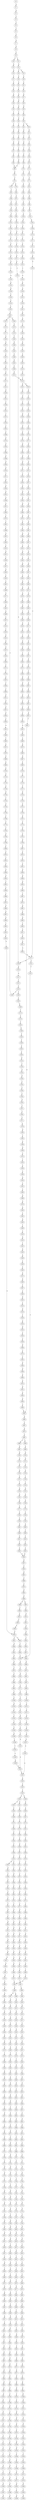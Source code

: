 strict digraph  {
	S0 -> S1 [ label = A ];
	S1 -> S2 [ label = A ];
	S2 -> S3 [ label = C ];
	S3 -> S4 [ label = T ];
	S4 -> S5 [ label = T ];
	S5 -> S6 [ label = C ];
	S6 -> S7 [ label = A ];
	S7 -> S8 [ label = A ];
	S8 -> S9 [ label = C ];
	S9 -> S10 [ label = C ];
	S9 -> S11 [ label = T ];
	S10 -> S12 [ label = G ];
	S11 -> S13 [ label = G ];
	S12 -> S14 [ label = G ];
	S13 -> S15 [ label = G ];
	S13 -> S16 [ label = C ];
	S14 -> S17 [ label = C ];
	S15 -> S18 [ label = C ];
	S16 -> S19 [ label = C ];
	S17 -> S20 [ label = C ];
	S18 -> S21 [ label = C ];
	S19 -> S22 [ label = C ];
	S20 -> S23 [ label = C ];
	S21 -> S24 [ label = C ];
	S22 -> S25 [ label = T ];
	S23 -> S26 [ label = A ];
	S24 -> S27 [ label = A ];
	S25 -> S28 [ label = A ];
	S26 -> S29 [ label = G ];
	S27 -> S30 [ label = G ];
	S28 -> S31 [ label = G ];
	S29 -> S32 [ label = T ];
	S30 -> S33 [ label = G ];
	S31 -> S34 [ label = G ];
	S32 -> S35 [ label = T ];
	S33 -> S36 [ label = T ];
	S34 -> S37 [ label = T ];
	S35 -> S38 [ label = G ];
	S36 -> S39 [ label = G ];
	S37 -> S40 [ label = G ];
	S38 -> S41 [ label = T ];
	S39 -> S42 [ label = C ];
	S39 -> S43 [ label = G ];
	S40 -> S44 [ label = T ];
	S41 -> S45 [ label = G ];
	S42 -> S46 [ label = G ];
	S43 -> S47 [ label = G ];
	S44 -> S48 [ label = G ];
	S45 -> S49 [ label = C ];
	S46 -> S50 [ label = C ];
	S47 -> S51 [ label = C ];
	S48 -> S52 [ label = C ];
	S49 -> S53 [ label = G ];
	S50 -> S54 [ label = G ];
	S51 -> S55 [ label = T ];
	S52 -> S56 [ label = G ];
	S53 -> S57 [ label = T ];
	S54 -> S58 [ label = T ];
	S55 -> S59 [ label = T ];
	S56 -> S60 [ label = T ];
	S57 -> S61 [ label = C ];
	S58 -> S62 [ label = C ];
	S59 -> S63 [ label = C ];
	S60 -> S64 [ label = C ];
	S61 -> S65 [ label = G ];
	S62 -> S66 [ label = G ];
	S63 -> S67 [ label = G ];
	S64 -> S68 [ label = G ];
	S65 -> S69 [ label = A ];
	S66 -> S70 [ label = T ];
	S67 -> S71 [ label = A ];
	S68 -> S69 [ label = A ];
	S69 -> S72 [ label = A ];
	S70 -> S73 [ label = G ];
	S71 -> S74 [ label = A ];
	S72 -> S75 [ label = C ];
	S73 -> S76 [ label = C ];
	S74 -> S77 [ label = C ];
	S75 -> S78 [ label = C ];
	S75 -> S79 [ label = A ];
	S76 -> S80 [ label = A ];
	S77 -> S81 [ label = A ];
	S78 -> S82 [ label = T ];
	S79 -> S83 [ label = C ];
	S80 -> S84 [ label = T ];
	S81 -> S85 [ label = C ];
	S82 -> S86 [ label = T ];
	S83 -> S87 [ label = C ];
	S84 -> S88 [ label = C ];
	S85 -> S89 [ label = G ];
	S86 -> S90 [ label = C ];
	S87 -> S91 [ label = C ];
	S88 -> S92 [ label = C ];
	S89 -> S93 [ label = C ];
	S90 -> S94 [ label = G ];
	S91 -> S95 [ label = G ];
	S92 -> S96 [ label = G ];
	S93 -> S97 [ label = G ];
	S94 -> S98 [ label = T ];
	S95 -> S99 [ label = T ];
	S96 -> S100 [ label = C ];
	S97 -> S101 [ label = C ];
	S98 -> S102 [ label = A ];
	S99 -> S103 [ label = A ];
	S100 -> S104 [ label = A ];
	S101 -> S105 [ label = A ];
	S102 -> S106 [ label = C ];
	S103 -> S107 [ label = C ];
	S104 -> S108 [ label = C ];
	S105 -> S109 [ label = C ];
	S106 -> S110 [ label = T ];
	S107 -> S111 [ label = G ];
	S108 -> S112 [ label = G ];
	S109 -> S113 [ label = G ];
	S110 -> S114 [ label = T ];
	S111 -> S115 [ label = T ];
	S112 -> S116 [ label = T ];
	S113 -> S117 [ label = T ];
	S114 -> S118 [ label = C ];
	S115 -> S119 [ label = C ];
	S116 -> S120 [ label = C ];
	S117 -> S121 [ label = C ];
	S118 -> S122 [ label = A ];
	S119 -> S123 [ label = C ];
	S120 -> S124 [ label = G ];
	S121 -> S125 [ label = C ];
	S122 -> S126 [ label = A ];
	S123 -> S127 [ label = A ];
	S124 -> S128 [ label = A ];
	S125 -> S129 [ label = A ];
	S126 -> S130 [ label = G ];
	S127 -> S131 [ label = G ];
	S128 -> S132 [ label = G ];
	S129 -> S133 [ label = G ];
	S130 -> S134 [ label = C ];
	S131 -> S135 [ label = C ];
	S132 -> S136 [ label = C ];
	S133 -> S137 [ label = C ];
	S134 -> S138 [ label = G ];
	S135 -> S139 [ label = G ];
	S136 -> S140 [ label = G ];
	S137 -> S141 [ label = T ];
	S137 -> S139 [ label = G ];
	S138 -> S142 [ label = A ];
	S139 -> S143 [ label = A ];
	S140 -> S144 [ label = A ];
	S141 -> S145 [ label = T ];
	S142 -> S146 [ label = G ];
	S143 -> S147 [ label = G ];
	S144 -> S148 [ label = G ];
	S145 -> S149 [ label = C ];
	S146 -> S150 [ label = T ];
	S147 -> S151 [ label = T ];
	S148 -> S152 [ label = T ];
	S149 -> S153 [ label = A ];
	S150 -> S154 [ label = C ];
	S151 -> S155 [ label = C ];
	S152 -> S156 [ label = C ];
	S153 -> S157 [ label = C ];
	S154 -> S158 [ label = C ];
	S155 -> S159 [ label = C ];
	S155 -> S160 [ label = T ];
	S156 -> S161 [ label = G ];
	S157 -> S162 [ label = G ];
	S158 -> S163 [ label = C ];
	S159 -> S163 [ label = C ];
	S160 -> S164 [ label = C ];
	S161 -> S165 [ label = A ];
	S162 -> S166 [ label = C ];
	S163 -> S167 [ label = T ];
	S163 -> S168 [ label = G ];
	S164 -> S169 [ label = G ];
	S165 -> S170 [ label = A ];
	S166 -> S171 [ label = C ];
	S167 -> S172 [ label = C ];
	S168 -> S173 [ label = C ];
	S169 -> S174 [ label = T ];
	S170 -> S175 [ label = C ];
	S171 -> S176 [ label = C ];
	S172 -> S177 [ label = C ];
	S173 -> S178 [ label = C ];
	S174 -> S179 [ label = C ];
	S175 -> S180 [ label = C ];
	S176 -> S181 [ label = T ];
	S177 -> S182 [ label = G ];
	S178 -> S183 [ label = T ];
	S179 -> S184 [ label = T ];
	S180 -> S185 [ label = T ];
	S181 -> S186 [ label = T ];
	S182 -> S187 [ label = G ];
	S183 -> S188 [ label = G ];
	S184 -> S189 [ label = G ];
	S185 -> S190 [ label = G ];
	S186 -> S191 [ label = C ];
	S187 -> S192 [ label = T ];
	S188 -> S193 [ label = T ];
	S189 -> S194 [ label = T ];
	S190 -> S195 [ label = T ];
	S191 -> S196 [ label = A ];
	S192 -> S197 [ label = C ];
	S193 -> S198 [ label = C ];
	S194 -> S199 [ label = T ];
	S195 -> S200 [ label = C ];
	S196 -> S201 [ label = T ];
	S197 -> S202 [ label = T ];
	S198 -> S203 [ label = G ];
	S199 -> S204 [ label = C ];
	S200 -> S205 [ label = G ];
	S201 -> S206 [ label = C ];
	S202 -> S207 [ label = G ];
	S203 -> S208 [ label = C ];
	S204 -> S209 [ label = C ];
	S205 -> S210 [ label = C ];
	S206 -> S211 [ label = C ];
	S207 -> S212 [ label = G ];
	S208 -> S213 [ label = G ];
	S209 -> S214 [ label = G ];
	S210 -> S215 [ label = G ];
	S211 -> S216 [ label = A ];
	S212 -> S217 [ label = A ];
	S213 -> S218 [ label = C ];
	S214 -> S219 [ label = T ];
	S215 -> S218 [ label = C ];
	S216 -> S220 [ label = G ];
	S217 -> S221 [ label = G ];
	S218 -> S222 [ label = G ];
	S218 -> S223 [ label = A ];
	S219 -> S224 [ label = G ];
	S220 -> S225 [ label = A ];
	S221 -> S226 [ label = G ];
	S222 -> S227 [ label = A ];
	S223 -> S228 [ label = A ];
	S224 -> S229 [ label = G ];
	S225 -> S230 [ label = A ];
	S226 -> S231 [ label = G ];
	S227 -> S232 [ label = G ];
	S228 -> S233 [ label = C ];
	S229 -> S234 [ label = C ];
	S230 -> S235 [ label = C ];
	S231 -> S236 [ label = T ];
	S232 -> S237 [ label = C ];
	S233 -> S238 [ label = C ];
	S234 -> S239 [ label = C ];
	S235 -> S240 [ label = C ];
	S236 -> S241 [ label = G ];
	S237 -> S242 [ label = A ];
	S238 -> S243 [ label = C ];
	S239 -> S244 [ label = C ];
	S240 -> S245 [ label = A ];
	S240 -> S246 [ label = G ];
	S241 -> S247 [ label = T ];
	S242 -> S248 [ label = G ];
	S243 -> S249 [ label = G ];
	S244 -> S250 [ label = G ];
	S245 -> S251 [ label = G ];
	S245 -> S252 [ label = C ];
	S246 -> S253 [ label = G ];
	S247 -> S254 [ label = T ];
	S248 -> S255 [ label = T ];
	S249 -> S256 [ label = T ];
	S250 -> S257 [ label = T ];
	S251 -> S258 [ label = A ];
	S252 -> S259 [ label = C ];
	S253 -> S260 [ label = A ];
	S254 -> S261 [ label = C ];
	S255 -> S262 [ label = G ];
	S256 -> S263 [ label = A ];
	S257 -> S264 [ label = C ];
	S258 -> S265 [ label = C ];
	S259 -> S266 [ label = A ];
	S260 -> S267 [ label = C ];
	S261 -> S268 [ label = C ];
	S262 -> S269 [ label = C ];
	S263 -> S270 [ label = C ];
	S264 -> S271 [ label = C ];
	S265 -> S272 [ label = T ];
	S266 -> S273 [ label = C ];
	S267 -> S274 [ label = G ];
	S268 -> S275 [ label = A ];
	S269 -> S276 [ label = A ];
	S270 -> S277 [ label = A ];
	S271 -> S278 [ label = A ];
	S272 -> S279 [ label = C ];
	S273 -> S280 [ label = C ];
	S274 -> S281 [ label = C ];
	S275 -> S282 [ label = G ];
	S276 -> S283 [ label = A ];
	S277 -> S284 [ label = G ];
	S278 -> S285 [ label = G ];
	S279 -> S286 [ label = C ];
	S280 -> S287 [ label = C ];
	S281 -> S288 [ label = C ];
	S282 -> S289 [ label = C ];
	S283 -> S290 [ label = C ];
	S284 -> S291 [ label = C ];
	S285 -> S292 [ label = T ];
	S286 -> S293 [ label = C ];
	S287 -> S294 [ label = C ];
	S288 -> S295 [ label = C ];
	S289 -> S296 [ label = A ];
	S290 -> S297 [ label = A ];
	S291 -> S298 [ label = A ];
	S292 -> S299 [ label = A ];
	S293 -> S300 [ label = A ];
	S294 -> S301 [ label = T ];
	S295 -> S302 [ label = A ];
	S296 -> S303 [ label = G ];
	S297 -> S304 [ label = G ];
	S298 -> S305 [ label = G ];
	S299 -> S306 [ label = G ];
	S300 -> S307 [ label = T ];
	S301 -> S308 [ label = T ];
	S302 -> S309 [ label = T ];
	S303 -> S310 [ label = A ];
	S304 -> S311 [ label = C ];
	S305 -> S312 [ label = G ];
	S306 -> S313 [ label = C ];
	S307 -> S314 [ label = C ];
	S308 -> S315 [ label = C ];
	S309 -> S316 [ label = C ];
	S310 -> S317 [ label = T ];
	S311 -> S318 [ label = T ];
	S312 -> S319 [ label = T ];
	S313 -> S320 [ label = T ];
	S314 -> S321 [ label = T ];
	S315 -> S322 [ label = C ];
	S315 -> S323 [ label = G ];
	S316 -> S324 [ label = G ];
	S317 -> S325 [ label = A ];
	S318 -> S326 [ label = A ];
	S319 -> S327 [ label = G ];
	S320 -> S328 [ label = C ];
	S321 -> S329 [ label = G ];
	S322 -> S330 [ label = T ];
	S323 -> S331 [ label = A ];
	S324 -> S332 [ label = T ];
	S325 -> S333 [ label = A ];
	S326 -> S334 [ label = C ];
	S327 -> S335 [ label = C ];
	S328 -> S336 [ label = C ];
	S329 -> S337 [ label = C ];
	S330 -> S338 [ label = G ];
	S331 -> S339 [ label = T ];
	S332 -> S340 [ label = C ];
	S333 -> S341 [ label = A ];
	S334 -> S342 [ label = G ];
	S335 -> S343 [ label = A ];
	S336 -> S344 [ label = A ];
	S337 -> S345 [ label = C ];
	S338 -> S346 [ label = T ];
	S339 -> S347 [ label = C ];
	S340 -> S348 [ label = C ];
	S341 -> S349 [ label = A ];
	S342 -> S350 [ label = A ];
	S343 -> S351 [ label = C ];
	S344 -> S352 [ label = C ];
	S345 -> S353 [ label = A ];
	S346 -> S354 [ label = C ];
	S347 -> S355 [ label = G ];
	S348 -> S356 [ label = T ];
	S349 -> S357 [ label = A ];
	S350 -> S358 [ label = G ];
	S351 -> S359 [ label = G ];
	S352 -> S360 [ label = C ];
	S353 -> S361 [ label = G ];
	S354 -> S362 [ label = C ];
	S355 -> S363 [ label = T ];
	S356 -> S364 [ label = C ];
	S357 -> S365 [ label = C ];
	S358 -> S366 [ label = A ];
	S359 -> S367 [ label = C ];
	S360 -> S368 [ label = G ];
	S361 -> S369 [ label = T ];
	S362 -> S370 [ label = T ];
	S363 -> S371 [ label = T ];
	S364 -> S372 [ label = T ];
	S365 -> S373 [ label = T ];
	S366 -> S374 [ label = A ];
	S367 -> S375 [ label = G ];
	S368 -> S376 [ label = G ];
	S369 -> S377 [ label = C ];
	S370 -> S378 [ label = T ];
	S371 -> S379 [ label = T ];
	S372 -> S380 [ label = T ];
	S373 -> S381 [ label = T ];
	S374 -> S382 [ label = C ];
	S375 -> S383 [ label = G ];
	S376 -> S384 [ label = A ];
	S377 -> S385 [ label = G ];
	S378 -> S386 [ label = G ];
	S379 -> S387 [ label = G ];
	S380 -> S388 [ label = C ];
	S381 -> S389 [ label = T ];
	S382 -> S390 [ label = T ];
	S383 -> S391 [ label = T ];
	S384 -> S392 [ label = C ];
	S385 -> S393 [ label = T ];
	S386 -> S394 [ label = T ];
	S387 -> S395 [ label = T ];
	S388 -> S396 [ label = T ];
	S389 -> S397 [ label = G ];
	S390 -> S398 [ label = G ];
	S391 -> S399 [ label = G ];
	S392 -> S400 [ label = G ];
	S393 -> S401 [ label = A ];
	S394 -> S402 [ label = A ];
	S395 -> S403 [ label = A ];
	S396 -> S404 [ label = C ];
	S397 -> S405 [ label = C ];
	S398 -> S406 [ label = G ];
	S399 -> S407 [ label = C ];
	S400 -> S408 [ label = T ];
	S401 -> S409 [ label = A ];
	S402 -> S410 [ label = G ];
	S403 -> S411 [ label = G ];
	S404 -> S412 [ label = G ];
	S405 -> S413 [ label = C ];
	S406 -> S414 [ label = C ];
	S407 -> S415 [ label = C ];
	S408 -> S416 [ label = C ];
	S409 -> S417 [ label = G ];
	S410 -> S418 [ label = G ];
	S411 -> S419 [ label = G ];
	S412 -> S420 [ label = G ];
	S413 -> S421 [ label = G ];
	S414 -> S422 [ label = G ];
	S415 -> S423 [ label = G ];
	S416 -> S424 [ label = G ];
	S417 -> S425 [ label = A ];
	S418 -> S426 [ label = A ];
	S419 -> S427 [ label = A ];
	S420 -> S428 [ label = A ];
	S421 -> S429 [ label = T ];
	S422 -> S430 [ label = C ];
	S423 -> S431 [ label = C ];
	S424 -> S432 [ label = T ];
	S425 -> S433 [ label = C ];
	S426 -> S434 [ label = G ];
	S427 -> S435 [ label = A ];
	S428 -> S436 [ label = G ];
	S429 -> S437 [ label = A ];
	S430 -> S438 [ label = A ];
	S431 -> S439 [ label = A ];
	S432 -> S440 [ label = G ];
	S433 -> S441 [ label = G ];
	S434 -> S442 [ label = A ];
	S435 -> S443 [ label = A ];
	S436 -> S444 [ label = A ];
	S437 -> S445 [ label = G ];
	S438 -> S446 [ label = G ];
	S439 -> S447 [ label = A ];
	S440 -> S448 [ label = A ];
	S441 -> S449 [ label = G ];
	S442 -> S450 [ label = G ];
	S443 -> S451 [ label = G ];
	S444 -> S452 [ label = G ];
	S445 -> S453 [ label = C ];
	S446 -> S454 [ label = C ];
	S447 -> S455 [ label = C ];
	S448 -> S456 [ label = C ];
	S449 -> S457 [ label = C ];
	S450 -> S458 [ label = G ];
	S451 -> S459 [ label = G ];
	S452 -> S460 [ label = G ];
	S453 -> S461 [ label = C ];
	S454 -> S462 [ label = G ];
	S455 -> S463 [ label = C ];
	S456 -> S464 [ label = C ];
	S457 -> S465 [ label = T ];
	S458 -> S466 [ label = T ];
	S459 -> S467 [ label = T ];
	S460 -> S468 [ label = T ];
	S461 -> S469 [ label = G ];
	S462 -> S470 [ label = G ];
	S463 -> S471 [ label = A ];
	S464 -> S472 [ label = G ];
	S465 -> S473 [ label = C ];
	S466 -> S474 [ label = C ];
	S467 -> S475 [ label = C ];
	S468 -> S476 [ label = C ];
	S469 -> S477 [ label = G ];
	S470 -> S478 [ label = G ];
	S471 -> S479 [ label = G ];
	S472 -> S480 [ label = G ];
	S473 -> S481 [ label = T ];
	S474 -> S482 [ label = C ];
	S475 -> S483 [ label = C ];
	S476 -> S482 [ label = C ];
	S477 -> S484 [ label = T ];
	S478 -> S485 [ label = T ];
	S479 -> S486 [ label = T ];
	S480 -> S487 [ label = T ];
	S481 -> S488 [ label = C ];
	S482 -> S489 [ label = C ];
	S483 -> S490 [ label = C ];
	S484 -> S491 [ label = G ];
	S485 -> S492 [ label = G ];
	S486 -> S493 [ label = C ];
	S487 -> S494 [ label = C ];
	S488 -> S495 [ label = G ];
	S489 -> S496 [ label = A ];
	S489 -> S497 [ label = G ];
	S490 -> S498 [ label = G ];
	S491 -> S499 [ label = A ];
	S492 -> S500 [ label = C ];
	S493 -> S501 [ label = G ];
	S494 -> S502 [ label = G ];
	S495 -> S503 [ label = A ];
	S496 -> S504 [ label = G ];
	S497 -> S505 [ label = G ];
	S498 -> S506 [ label = A ];
	S499 -> S507 [ label = C ];
	S500 -> S508 [ label = C ];
	S501 -> S509 [ label = C ];
	S502 -> S510 [ label = C ];
	S503 -> S511 [ label = A ];
	S504 -> S512 [ label = A ];
	S505 -> S513 [ label = A ];
	S506 -> S514 [ label = A ];
	S507 -> S515 [ label = G ];
	S508 -> S516 [ label = G ];
	S509 -> S517 [ label = G ];
	S510 -> S518 [ label = G ];
	S511 -> S519 [ label = G ];
	S512 -> S520 [ label = G ];
	S513 -> S521 [ label = G ];
	S514 -> S522 [ label = G ];
	S515 -> S523 [ label = T ];
	S516 -> S524 [ label = C ];
	S517 -> S525 [ label = C ];
	S518 -> S526 [ label = T ];
	S519 -> S527 [ label = T ];
	S520 -> S528 [ label = C ];
	S521 -> S529 [ label = G ];
	S522 -> S530 [ label = T ];
	S523 -> S531 [ label = G ];
	S524 -> S532 [ label = C ];
	S525 -> S533 [ label = A ];
	S526 -> S534 [ label = A ];
	S527 -> S535 [ label = C ];
	S528 -> S536 [ label = C ];
	S529 -> S537 [ label = C ];
	S530 -> S538 [ label = C ];
	S531 -> S539 [ label = G ];
	S532 -> S540 [ label = G ];
	S533 -> S541 [ label = G ];
	S534 -> S542 [ label = G ];
	S535 -> S543 [ label = G ];
	S536 -> S544 [ label = A ];
	S537 -> S545 [ label = G ];
	S538 -> S546 [ label = G ];
	S539 -> S547 [ label = G ];
	S540 -> S548 [ label = G ];
	S541 -> S549 [ label = C ];
	S542 -> S550 [ label = C ];
	S543 -> S551 [ label = C ];
	S544 -> S552 [ label = C ];
	S545 -> S553 [ label = T ];
	S546 -> S554 [ label = A ];
	S547 -> S555 [ label = T ];
	S548 -> S556 [ label = T ];
	S549 -> S557 [ label = C ];
	S550 -> S558 [ label = C ];
	S551 -> S559 [ label = G ];
	S552 -> S560 [ label = G ];
	S553 -> S561 [ label = G ];
	S554 -> S562 [ label = G ];
	S555 -> S563 [ label = A ];
	S556 -> S564 [ label = G ];
	S557 -> S565 [ label = G ];
	S558 -> S566 [ label = G ];
	S559 -> S567 [ label = G ];
	S560 -> S568 [ label = G ];
	S561 -> S569 [ label = G ];
	S562 -> S570 [ label = G ];
	S563 -> S571 [ label = C ];
	S564 -> S572 [ label = G ];
	S565 -> S573 [ label = G ];
	S566 -> S574 [ label = C ];
	S567 -> S575 [ label = C ];
	S568 -> S576 [ label = T ];
	S569 -> S577 [ label = T ];
	S570 -> S578 [ label = T ];
	S571 -> S579 [ label = T ];
	S572 -> S580 [ label = T ];
	S573 -> S581 [ label = T ];
	S574 -> S582 [ label = T ];
	S575 -> S583 [ label = T ];
	S576 -> S584 [ label = T ];
	S577 -> S585 [ label = A ];
	S578 -> S586 [ label = A ];
	S579 -> S587 [ label = A ];
	S580 -> S588 [ label = G ];
	S581 -> S589 [ label = G ];
	S582 -> S590 [ label = G ];
	S583 -> S591 [ label = A ];
	S584 -> S592 [ label = A ];
	S585 -> S593 [ label = T ];
	S586 -> S594 [ label = T ];
	S587 -> S595 [ label = T ];
	S588 -> S596 [ label = G ];
	S589 -> S597 [ label = G ];
	S590 -> S598 [ label = G ];
	S591 -> S599 [ label = T ];
	S592 -> S600 [ label = C ];
	S593 -> S601 [ label = G ];
	S594 -> S602 [ label = A ];
	S595 -> S603 [ label = T ];
	S596 -> S604 [ label = A ];
	S597 -> S605 [ label = A ];
	S598 -> S606 [ label = A ];
	S599 -> S607 [ label = A ];
	S600 -> S608 [ label = T ];
	S601 -> S609 [ label = A ];
	S602 -> S610 [ label = A ];
	S603 -> S611 [ label = G ];
	S604 -> S612 [ label = A ];
	S605 -> S613 [ label = A ];
	S606 -> S614 [ label = A ];
	S607 -> S615 [ label = G ];
	S608 -> S616 [ label = G ];
	S609 -> S617 [ label = G ];
	S610 -> S618 [ label = G ];
	S611 -> S619 [ label = G ];
	S612 -> S620 [ label = C ];
	S613 -> S621 [ label = G ];
	S614 -> S622 [ label = G ];
	S615 -> S623 [ label = T ];
	S616 -> S624 [ label = C ];
	S617 -> S625 [ label = C ];
	S618 -> S626 [ label = T ];
	S619 -> S627 [ label = A ];
	S620 -> S628 [ label = C ];
	S621 -> S629 [ label = A ];
	S622 -> S630 [ label = A ];
	S623 -> S631 [ label = A ];
	S624 -> S632 [ label = A ];
	S625 -> S633 [ label = G ];
	S626 -> S634 [ label = C ];
	S627 -> S635 [ label = A ];
	S628 -> S636 [ label = T ];
	S629 -> S637 [ label = A ];
	S630 -> S638 [ label = A ];
	S631 -> S639 [ label = G ];
	S632 -> S640 [ label = G ];
	S633 -> S641 [ label = G ];
	S634 -> S642 [ label = G ];
	S635 -> S643 [ label = C ];
	S636 -> S644 [ label = C ];
	S637 -> S645 [ label = C ];
	S638 -> S646 [ label = C ];
	S639 -> S647 [ label = C ];
	S640 -> S648 [ label = A ];
	S641 -> S649 [ label = T ];
	S642 -> S650 [ label = T ];
	S643 -> S651 [ label = G ];
	S644 -> S652 [ label = G ];
	S645 -> S653 [ label = G ];
	S646 -> S653 [ label = G ];
	S647 -> S654 [ label = C ];
	S648 -> S655 [ label = C ];
	S649 -> S656 [ label = C ];
	S650 -> S657 [ label = G ];
	S651 -> S658 [ label = G ];
	S652 -> S659 [ label = G ];
	S653 -> S660 [ label = G ];
	S654 -> S661 [ label = G ];
	S655 -> S662 [ label = G ];
	S656 -> S663 [ label = G ];
	S657 -> S664 [ label = G ];
	S658 -> S665 [ label = T ];
	S659 -> S666 [ label = C ];
	S660 -> S667 [ label = C ];
	S661 -> S668 [ label = A ];
	S662 -> S669 [ label = G ];
	S663 -> S670 [ label = C ];
	S664 -> S671 [ label = T ];
	S665 -> S672 [ label = A ];
	S666 -> S673 [ label = A ];
	S667 -> S674 [ label = A ];
	S668 -> S675 [ label = A ];
	S669 -> S676 [ label = A ];
	S670 -> S677 [ label = A ];
	S671 -> S678 [ label = A ];
	S672 -> S679 [ label = C ];
	S673 -> S680 [ label = C ];
	S674 -> S681 [ label = C ];
	S675 -> S682 [ label = A ];
	S676 -> S683 [ label = C ];
	S677 -> S684 [ label = C ];
	S678 -> S685 [ label = C ];
	S679 -> S686 [ label = G ];
	S680 -> S687 [ label = G ];
	S681 -> S688 [ label = C ];
	S681 -> S689 [ label = T ];
	S682 -> S690 [ label = C ];
	S683 -> S691 [ label = A ];
	S684 -> S692 [ label = G ];
	S685 -> S693 [ label = C ];
	S686 -> S694 [ label = A ];
	S687 -> S695 [ label = C ];
	S688 -> S696 [ label = G ];
	S689 -> S697 [ label = G ];
	S690 -> S698 [ label = C ];
	S691 -> S699 [ label = C ];
	S692 -> S700 [ label = C ];
	S693 -> S701 [ label = G ];
	S694 -> S702 [ label = A ];
	S695 -> S703 [ label = G ];
	S696 -> S704 [ label = G ];
	S697 -> S705 [ label = G ];
	S698 -> S706 [ label = C ];
	S699 -> S707 [ label = A ];
	S700 -> S708 [ label = G ];
	S701 -> S709 [ label = G ];
	S702 -> S710 [ label = G ];
	S703 -> S711 [ label = C ];
	S704 -> S712 [ label = G ];
	S705 -> S713 [ label = G ];
	S706 -> S714 [ label = C ];
	S707 -> S715 [ label = C ];
	S708 -> S716 [ label = C ];
	S709 -> S717 [ label = T ];
	S710 -> S718 [ label = A ];
	S711 -> S719 [ label = G ];
	S712 -> S720 [ label = A ];
	S713 -> S721 [ label = A ];
	S714 -> S722 [ label = G ];
	S715 -> S723 [ label = C ];
	S716 -> S724 [ label = G ];
	S717 -> S725 [ label = G ];
	S718 -> S726 [ label = A ];
	S719 -> S727 [ label = C ];
	S720 -> S728 [ label = A ];
	S721 -> S729 [ label = A ];
	S722 -> S730 [ label = A ];
	S723 -> S731 [ label = T ];
	S724 -> S732 [ label = G ];
	S725 -> S733 [ label = G ];
	S726 -> S734 [ label = G ];
	S727 -> S735 [ label = G ];
	S728 -> S736 [ label = T ];
	S729 -> S737 [ label = C ];
	S730 -> S738 [ label = C ];
	S731 -> S739 [ label = C ];
	S732 -> S740 [ label = C ];
	S733 -> S741 [ label = T ];
	S734 -> S742 [ label = T ];
	S735 -> S743 [ label = T ];
	S736 -> S744 [ label = T ];
	S737 -> S745 [ label = T ];
	S738 -> S746 [ label = T ];
	S739 -> S747 [ label = T ];
	S740 -> S748 [ label = T ];
	S741 -> S749 [ label = T ];
	S742 -> S750 [ label = G ];
	S743 -> S751 [ label = C ];
	S744 -> S752 [ label = G ];
	S745 -> S753 [ label = G ];
	S746 -> S754 [ label = A ];
	S747 -> S755 [ label = A ];
	S748 -> S756 [ label = G ];
	S749 -> S757 [ label = A ];
	S750 -> S758 [ label = T ];
	S751 -> S759 [ label = G ];
	S752 -> S760 [ label = A ];
	S753 -> S761 [ label = G ];
	S754 -> S762 [ label = G ];
	S755 -> S763 [ label = G ];
	S756 -> S764 [ label = G ];
	S757 -> S765 [ label = G ];
	S758 -> S766 [ label = C ];
	S759 -> S767 [ label = A ];
	S760 -> S768 [ label = A ];
	S761 -> S769 [ label = A ];
	S762 -> S770 [ label = A ];
	S763 -> S771 [ label = A ];
	S764 -> S772 [ label = A ];
	S765 -> S773 [ label = A ];
	S766 -> S774 [ label = C ];
	S767 -> S775 [ label = C ];
	S768 -> S776 [ label = C ];
	S769 -> S777 [ label = C ];
	S770 -> S778 [ label = A ];
	S771 -> S779 [ label = A ];
	S772 -> S780 [ label = A ];
	S773 -> S781 [ label = A ];
	S774 -> S782 [ label = T ];
	S775 -> S783 [ label = G ];
	S776 -> S784 [ label = C ];
	S777 -> S785 [ label = C ];
	S778 -> S786 [ label = T ];
	S779 -> S787 [ label = C ];
	S780 -> S788 [ label = T ];
	S781 -> S789 [ label = G ];
	S782 -> S790 [ label = G ];
	S783 -> S791 [ label = C ];
	S784 -> S792 [ label = C ];
	S785 -> S793 [ label = C ];
	S786 -> S794 [ label = C ];
	S787 -> S795 [ label = G ];
	S788 -> S796 [ label = G ];
	S789 -> S797 [ label = G ];
	S790 -> S798 [ label = G ];
	S791 -> S799 [ label = G ];
	S792 -> S800 [ label = G ];
	S793 -> S801 [ label = G ];
	S794 -> S802 [ label = G ];
	S795 -> S803 [ label = A ];
	S796 -> S804 [ label = G ];
	S797 -> S805 [ label = G ];
	S798 -> S806 [ label = C ];
	S799 -> S807 [ label = C ];
	S800 -> S808 [ label = T ];
	S801 -> S809 [ label = T ];
	S802 -> S810 [ label = G ];
	S803 -> S811 [ label = G ];
	S804 -> S812 [ label = G ];
	S805 -> S813 [ label = G ];
	S806 -> S814 [ label = C ];
	S807 -> S815 [ label = C ];
	S808 -> S816 [ label = C ];
	S809 -> S817 [ label = C ];
	S810 -> S818 [ label = G ];
	S811 -> S819 [ label = G ];
	S812 -> S820 [ label = G ];
	S813 -> S821 [ label = G ];
	S814 -> S822 [ label = T ];
	S815 -> S823 [ label = T ];
	S816 -> S824 [ label = T ];
	S817 -> S825 [ label = T ];
	S818 -> S826 [ label = T ];
	S819 -> S827 [ label = T ];
	S820 -> S828 [ label = T ];
	S821 -> S829 [ label = T ];
	S822 -> S830 [ label = G ];
	S823 -> S831 [ label = C ];
	S824 -> S832 [ label = C ];
	S825 -> S833 [ label = C ];
	S826 -> S834 [ label = A ];
	S827 -> S835 [ label = G ];
	S828 -> S836 [ label = C ];
	S829 -> S837 [ label = C ];
	S830 -> S838 [ label = G ];
	S831 -> S839 [ label = G ];
	S832 -> S840 [ label = G ];
	S833 -> S840 [ label = G ];
	S834 -> S841 [ label = T ];
	S835 -> S842 [ label = T ];
	S836 -> S843 [ label = C ];
	S837 -> S844 [ label = C ];
	S838 -> S845 [ label = G ];
	S839 -> S846 [ label = G ];
	S840 -> S847 [ label = G ];
	S841 -> S848 [ label = C ];
	S842 -> S849 [ label = C ];
	S843 -> S850 [ label = G ];
	S844 -> S851 [ label = G ];
	S845 -> S852 [ label = T ];
	S846 -> S853 [ label = G ];
	S847 -> S854 [ label = C ];
	S848 -> S855 [ label = C ];
	S849 -> S856 [ label = C ];
	S850 -> S857 [ label = C ];
	S851 -> S858 [ label = T ];
	S852 -> S859 [ label = C ];
	S853 -> S860 [ label = C ];
	S854 -> S861 [ label = A ];
	S855 -> S862 [ label = C ];
	S856 -> S863 [ label = C ];
	S857 -> S864 [ label = C ];
	S858 -> S865 [ label = C ];
	S859 -> S866 [ label = C ];
	S860 -> S867 [ label = T ];
	S861 -> S868 [ label = C ];
	S862 -> S869 [ label = G ];
	S863 -> S870 [ label = T ];
	S864 -> S871 [ label = G ];
	S865 -> S872 [ label = G ];
	S866 -> S873 [ label = C ];
	S867 -> S874 [ label = C ];
	S868 -> S875 [ label = C ];
	S869 -> S876 [ label = A ];
	S870 -> S877 [ label = G ];
	S871 -> S878 [ label = G ];
	S872 -> S879 [ label = G ];
	S873 -> S880 [ label = G ];
	S874 -> S881 [ label = A ];
	S875 -> S882 [ label = G ];
	S876 -> S883 [ label = A ];
	S877 -> S884 [ label = T ];
	S878 -> S885 [ label = A ];
	S879 -> S886 [ label = A ];
	S880 -> S887 [ label = A ];
	S881 -> S888 [ label = C ];
	S882 -> S889 [ label = A ];
	S883 -> S890 [ label = A ];
	S884 -> S891 [ label = C ];
	S885 -> S892 [ label = A ];
	S886 -> S893 [ label = A ];
	S887 -> S894 [ label = G ];
	S888 -> S895 [ label = G ];
	S889 -> S896 [ label = G ];
	S889 -> S897 [ label = A ];
	S890 -> S898 [ label = G ];
	S891 -> S899 [ label = C ];
	S892 -> S900 [ label = C ];
	S893 -> S901 [ label = C ];
	S894 -> S902 [ label = T ];
	S895 -> S903 [ label = T ];
	S896 -> S904 [ label = T ];
	S897 -> S905 [ label = T ];
	S898 -> S906 [ label = T ];
	S899 -> S907 [ label = T ];
	S900 -> S908 [ label = T ];
	S901 -> S909 [ label = T ];
	S902 -> S910 [ label = C ];
	S903 -> S911 [ label = C ];
	S904 -> S912 [ label = C ];
	S905 -> S913 [ label = G ];
	S906 -> S914 [ label = G ];
	S907 -> S915 [ label = A ];
	S908 -> S916 [ label = G ];
	S909 -> S917 [ label = A ];
	S910 -> S918 [ label = C ];
	S911 -> S919 [ label = C ];
	S912 -> S920 [ label = C ];
	S913 -> S921 [ label = T ];
	S914 -> S922 [ label = T ];
	S915 -> S923 [ label = C ];
	S916 -> S924 [ label = C ];
	S917 -> S925 [ label = C ];
	S918 -> S926 [ label = A ];
	S919 -> S927 [ label = A ];
	S920 -> S928 [ label = A ];
	S921 -> S929 [ label = A ];
	S922 -> S930 [ label = C ];
	S923 -> S931 [ label = T ];
	S924 -> S932 [ label = A ];
	S925 -> S933 [ label = A ];
	S926 -> S934 [ label = G ];
	S927 -> S935 [ label = G ];
	S928 -> S934 [ label = G ];
	S929 -> S936 [ label = G ];
	S930 -> S937 [ label = G ];
	S931 -> S938 [ label = A ];
	S932 -> S939 [ label = A ];
	S933 -> S940 [ label = A ];
	S934 -> S941 [ label = T ];
	S934 -> S942 [ label = C ];
	S935 -> S137 [ label = C ];
	S936 -> S943 [ label = T ];
	S937 -> S944 [ label = T ];
	S938 -> S945 [ label = C ];
	S939 -> S946 [ label = C ];
	S940 -> S947 [ label = C ];
	S941 -> S948 [ label = A ];
	S942 -> S949 [ label = T ];
	S943 -> S950 [ label = T ];
	S944 -> S951 [ label = C ];
	S945 -> S952 [ label = C ];
	S946 -> S953 [ label = C ];
	S947 -> S954 [ label = G ];
	S948 -> S955 [ label = G ];
	S949 -> S956 [ label = T ];
	S950 -> S957 [ label = T ];
	S951 -> S958 [ label = G ];
	S952 -> S959 [ label = A ];
	S953 -> S960 [ label = A ];
	S954 -> S961 [ label = A ];
	S955 -> S962 [ label = G ];
	S956 -> S149 [ label = C ];
	S957 -> S963 [ label = C ];
	S958 -> S964 [ label = G ];
	S959 -> S965 [ label = G ];
	S960 -> S966 [ label = G ];
	S961 -> S967 [ label = A ];
	S962 -> S968 [ label = G ];
	S963 -> S969 [ label = A ];
	S964 -> S970 [ label = A ];
	S965 -> S971 [ label = G ];
	S966 -> S972 [ label = A ];
	S967 -> S973 [ label = A ];
	S968 -> S974 [ label = T ];
	S969 -> S975 [ label = C ];
	S970 -> S976 [ label = A ];
	S971 -> S977 [ label = A ];
	S972 -> S978 [ label = A ];
	S973 -> S979 [ label = A ];
	S974 -> S980 [ label = C ];
	S975 -> S981 [ label = T ];
	S976 -> S982 [ label = C ];
	S977 -> S983 [ label = G ];
	S978 -> S984 [ label = C ];
	S979 -> S985 [ label = C ];
	S980 -> S986 [ label = A ];
	S981 -> S987 [ label = C ];
	S982 -> S988 [ label = A ];
	S983 -> S989 [ label = A ];
	S984 -> S990 [ label = A ];
	S985 -> S991 [ label = A ];
	S986 -> S992 [ label = C ];
	S987 -> S993 [ label = C ];
	S988 -> S994 [ label = G ];
	S989 -> S995 [ label = G ];
	S990 -> S996 [ label = G ];
	S991 -> S997 [ label = G ];
	S992 -> S998 [ label = T ];
	S993 -> S999 [ label = T ];
	S994 -> S1000 [ label = G ];
	S995 -> S1001 [ label = T ];
	S996 -> S1002 [ label = C ];
	S997 -> S1003 [ label = A ];
	S998 -> S1004 [ label = C ];
	S999 -> S1005 [ label = T ];
	S1000 -> S1006 [ label = A ];
	S1001 -> S1007 [ label = C ];
	S1002 -> S1008 [ label = C ];
	S1003 -> S1009 [ label = A ];
	S1004 -> S1010 [ label = G ];
	S1005 -> S1011 [ label = T ];
	S1006 -> S1012 [ label = A ];
	S1007 -> S1013 [ label = A ];
	S1008 -> S1014 [ label = G ];
	S1009 -> S1015 [ label = G ];
	S1010 -> S1016 [ label = C ];
	S1011 -> S1017 [ label = C ];
	S1012 -> S1018 [ label = T ];
	S1013 -> S1019 [ label = G ];
	S1014 -> S1020 [ label = T ];
	S1015 -> S1021 [ label = G ];
	S1016 -> S1022 [ label = T ];
	S1017 -> S1023 [ label = A ];
	S1018 -> S1024 [ label = A ];
	S1019 -> S1025 [ label = G ];
	S1020 -> S1026 [ label = C ];
	S1021 -> S1027 [ label = G ];
	S1022 -> S1028 [ label = T ];
	S1023 -> S1029 [ label = T ];
	S1024 -> S1030 [ label = G ];
	S1025 -> S1031 [ label = A ];
	S1026 -> S1032 [ label = C ];
	S1027 -> S1033 [ label = G ];
	S1028 -> S1034 [ label = C ];
	S1029 -> S1035 [ label = C ];
	S1030 -> S1036 [ label = T ];
	S1031 -> S1037 [ label = C ];
	S1032 -> S1038 [ label = T ];
	S1033 -> S1039 [ label = T ];
	S1034 -> S1040 [ label = A ];
	S1035 -> S1041 [ label = C ];
	S1036 -> S1042 [ label = C ];
	S1037 -> S1043 [ label = C ];
	S1038 -> S1044 [ label = C ];
	S1039 -> S1045 [ label = C ];
	S1040 -> S1046 [ label = T ];
	S1041 -> S1047 [ label = A ];
	S1042 -> S1048 [ label = T ];
	S1043 -> S1049 [ label = A ];
	S1044 -> S1050 [ label = T ];
	S1045 -> S1051 [ label = T ];
	S1046 -> S1052 [ label = C ];
	S1047 -> S1053 [ label = G ];
	S1048 -> S1054 [ label = C ];
	S1049 -> S1055 [ label = G ];
	S1050 -> S1056 [ label = G ];
	S1051 -> S1057 [ label = C ];
	S1052 -> S1058 [ label = C ];
	S1053 -> S225 [ label = A ];
	S1054 -> S1059 [ label = T ];
	S1055 -> S1060 [ label = T ];
	S1056 -> S1061 [ label = T ];
	S1057 -> S1062 [ label = T ];
	S1058 -> S1063 [ label = A ];
	S1059 -> S1064 [ label = C ];
	S1060 -> S1065 [ label = C ];
	S1061 -> S1066 [ label = C ];
	S1062 -> S1067 [ label = C ];
	S1063 -> S220 [ label = G ];
	S1064 -> S1068 [ label = T ];
	S1065 -> S1069 [ label = T ];
	S1066 -> S1070 [ label = G ];
	S1067 -> S1071 [ label = G ];
	S1068 -> S1072 [ label = G ];
	S1069 -> S1073 [ label = C ];
	S1070 -> S1074 [ label = T ];
	S1071 -> S1075 [ label = T ];
	S1072 -> S1076 [ label = A ];
	S1073 -> S1077 [ label = T ];
	S1074 -> S1078 [ label = G ];
	S1075 -> S1079 [ label = G ];
	S1076 -> S1080 [ label = G ];
	S1077 -> S1081 [ label = G ];
	S1078 -> S1082 [ label = G ];
	S1079 -> S1083 [ label = G ];
	S1080 -> S1084 [ label = T ];
	S1081 -> S1085 [ label = T ];
	S1082 -> S1086 [ label = T ];
	S1083 -> S1087 [ label = T ];
	S1084 -> S1088 [ label = A ];
	S1085 -> S1089 [ label = A ];
	S1086 -> S1090 [ label = A ];
	S1087 -> S1091 [ label = A ];
}
